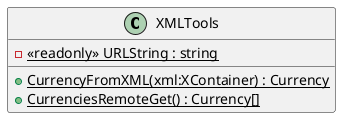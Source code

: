 @startuml
class XMLTools {
    - {static} <<readonly>> URLString : string
    + {static} CurrencyFromXML(xml:XContainer) : Currency
    + {static} CurrenciesRemoteGet() : Currency[]
}
@enduml

